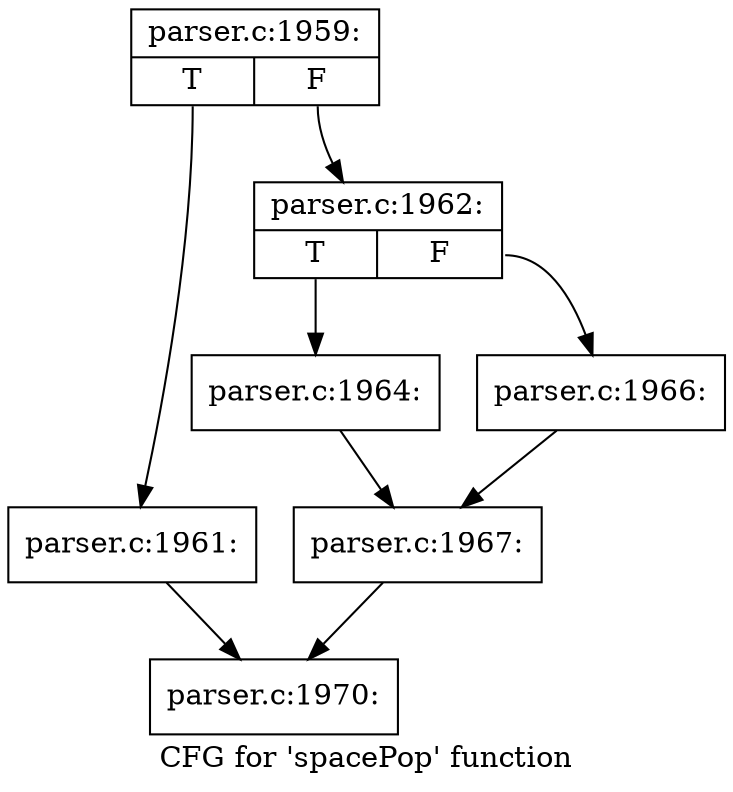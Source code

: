 digraph "CFG for 'spacePop' function" {
	label="CFG for 'spacePop' function";

	Node0x6280960 [shape=record,label="{parser.c:1959:|{<s0>T|<s1>F}}"];
	Node0x6280960:s0 -> Node0x62809f0;
	Node0x6280960:s1 -> Node0x6280a40;
	Node0x62809f0 [shape=record,label="{parser.c:1961:}"];
	Node0x62809f0 -> Node0x62825f0;
	Node0x6280a40 [shape=record,label="{parser.c:1962:|{<s0>T|<s1>F}}"];
	Node0x6280a40:s0 -> Node0x6287740;
	Node0x6280a40:s1 -> Node0x62877e0;
	Node0x6287740 [shape=record,label="{parser.c:1964:}"];
	Node0x6287740 -> Node0x6287790;
	Node0x62877e0 [shape=record,label="{parser.c:1966:}"];
	Node0x62877e0 -> Node0x6287790;
	Node0x6287790 [shape=record,label="{parser.c:1967:}"];
	Node0x6287790 -> Node0x62825f0;
	Node0x62825f0 [shape=record,label="{parser.c:1970:}"];
}

